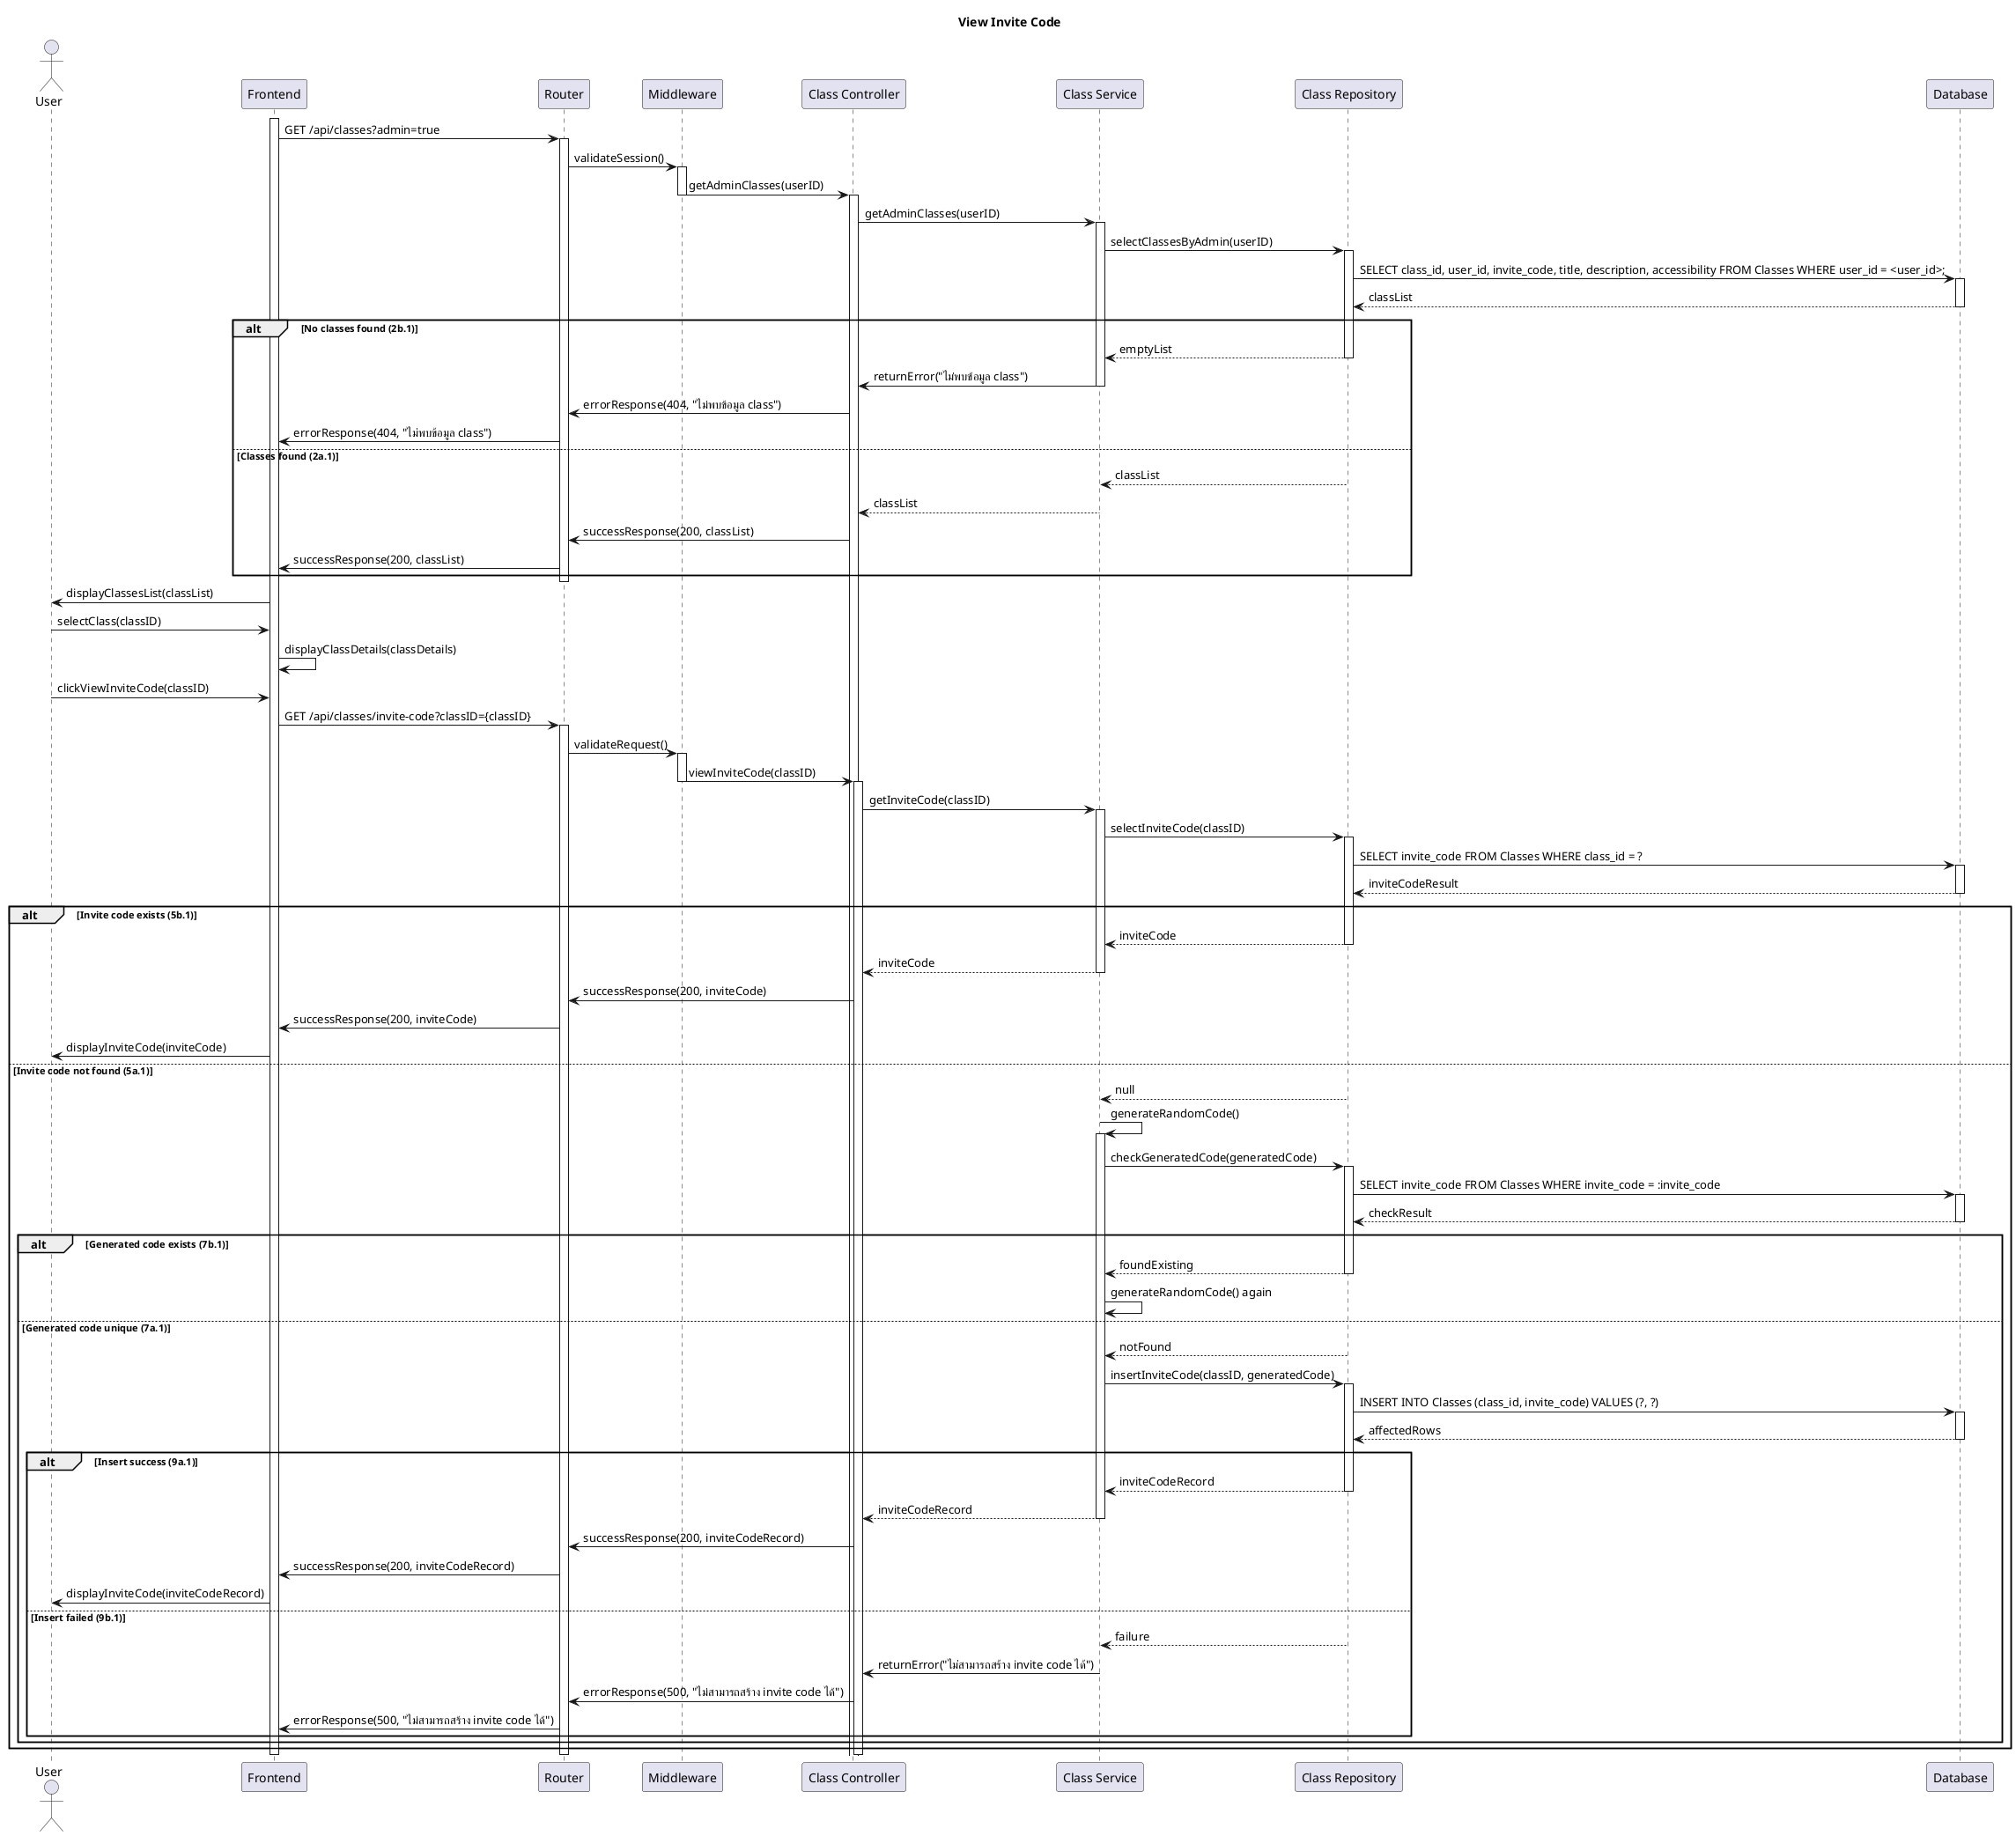 @startuml
title View Invite Code

actor User
participant "Frontend" as FE
participant Router
participant "Middleware" as MW
participant "Class Controller" as Controller
participant "Class Service" as Service
participant "Class Repository" as Repository
participant "Database" as DB

'Phase 1: Retrieve Admin Classes'
activate FE
FE -> Router: GET /api/classes?admin=true
activate Router
Router -> MW: validateSession()
activate MW
MW -> Controller: getAdminClasses(userID)
deactivate MW
activate Controller
Controller -> Service: getAdminClasses(userID)
activate Service
Service -> Repository: selectClassesByAdmin(userID)
activate Repository
Repository -> DB: SELECT class_id, user_id, invite_code, title, description, accessibility FROM Classes WHERE user_id = <user_id>;
activate DB
DB --> Repository: classList
deactivate DB
alt No classes found (2b.1)
    Repository --> Service: emptyList
    deactivate Repository
    Service -> Controller: returnError("ไม่พบข้อมูล class")
    deactivate Service
    Controller -> Router: errorResponse(404, "ไม่พบข้อมูล class")
    Router -> FE: errorResponse(404, "ไม่พบข้อมูล class")
else Classes found (2a.1)
    Repository --> Service: classList
    deactivate Repository
    Service --> Controller: classList
    deactivate Service
    Controller -> Router: successResponse(200, classList)
    Router -> FE: successResponse(200, classList)
end
deactivate Router
FE -> User: displayClassesList(classList)

'Phase 2: User selects class and clicks View Invite Code'
User -> FE: selectClass(classID)
FE -> FE: displayClassDetails(classDetails)
User -> FE: clickViewInviteCode(classID)
FE -> Router: GET /api/classes/invite-code?classID={classID}
activate Router
Router -> MW: validateRequest()
activate MW
MW -> Controller: viewInviteCode(classID)
deactivate MW
activate Controller
Controller -> Service: getInviteCode(classID)
activate Service
Service -> Repository: selectInviteCode(classID)
activate Repository
Repository -> DB: SELECT invite_code FROM Classes WHERE class_id = ?
activate DB
DB --> Repository: inviteCodeResult
deactivate DB
alt Invite code exists (5b.1)
    Repository --> Service: inviteCode
    deactivate Repository
    Service --> Controller: inviteCode
    deactivate Service
    Controller -> Router: successResponse(200, inviteCode)
    Router -> FE: successResponse(200, inviteCode)
    FE -> User: displayInviteCode(inviteCode)
else Invite code not found (5a.1)
    Repository --> Service: null
    deactivate Repository
    'Generate new invite code'
    Service -> Service: generateRandomCode()
    activate Service
    Service -> Repository: checkGeneratedCode(generatedCode)
    activate Repository
    Repository -> DB: SELECT invite_code FROM Classes WHERE invite_code = :invite_code
    activate DB
    DB --> Repository: checkResult
    deactivate DB
    alt Generated code exists (7b.1)
        Repository --> Service: foundExisting
        deactivate Repository
        Service -> Service: generateRandomCode() again
        'Loop back to checking generated code'
    else Generated code unique (7a.1)
        Repository --> Service: notFound
        deactivate Repository
        Service -> Repository: insertInviteCode(classID, generatedCode)
        activate Repository
        Repository -> DB: INSERT INTO Classes (class_id, invite_code) VALUES (?, ?)
        activate DB
        DB --> Repository: affectedRows
        deactivate DB
        alt Insert success (9a.1)
            Repository --> Service: inviteCodeRecord
            deactivate Repository
            Service --> Controller: inviteCodeRecord
            deactivate Service
            Controller -> Router: successResponse(200, inviteCodeRecord)
            Router -> FE: successResponse(200, inviteCodeRecord)
            FE -> User: displayInviteCode(inviteCodeRecord)
        else Insert failed (9b.1)
            Repository --> Service: failure
            deactivate Repository
            Service -> Controller: returnError("ไม่สามารถสร้าง invite code ได้")
            deactivate Service
            Controller -> Router: errorResponse(500, "ไม่สามารถสร้าง invite code ได้")
            Router -> FE: errorResponse(500, "ไม่สามารถสร้าง invite code ได้")
        end
    end
end
deactivate Controller
deactivate Router
deactivate FE

@enduml
